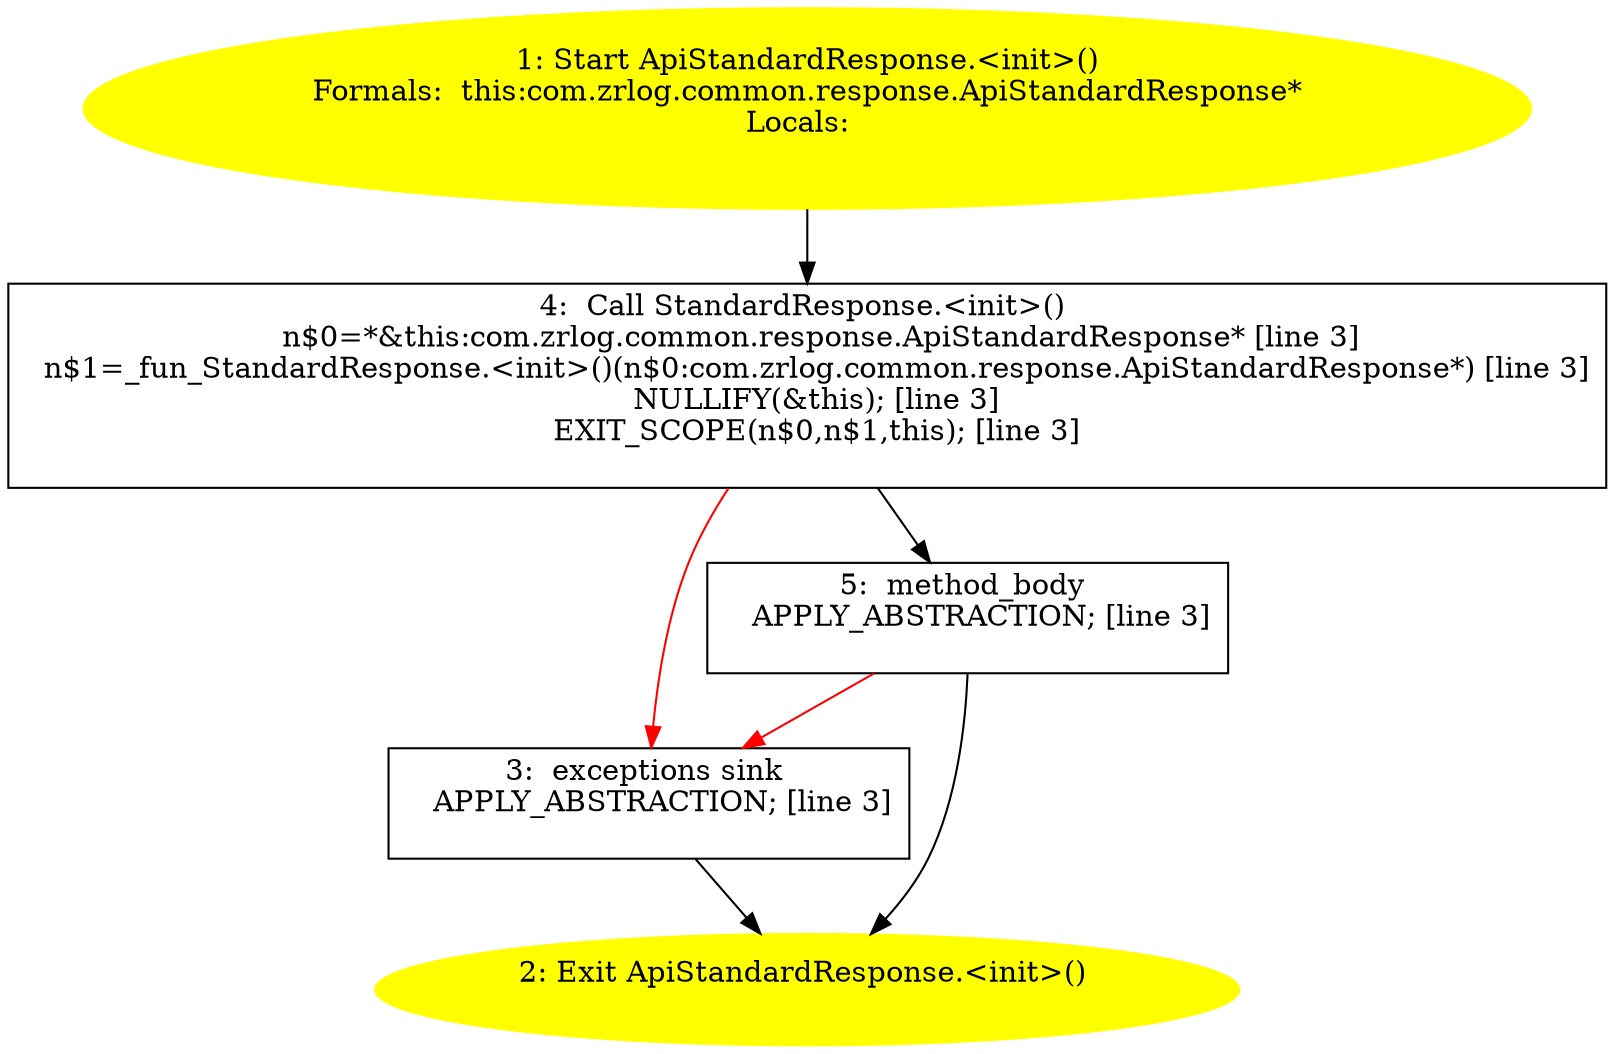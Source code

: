 /* @generated */
digraph cfg {
"com.zrlog.common.response.ApiStandardResponse.<init>().c4075222ec4ebd46d9e0cf083f47a7ee_1" [label="1: Start ApiStandardResponse.<init>()\nFormals:  this:com.zrlog.common.response.ApiStandardResponse*\nLocals:  \n  " color=yellow style=filled]
	

	 "com.zrlog.common.response.ApiStandardResponse.<init>().c4075222ec4ebd46d9e0cf083f47a7ee_1" -> "com.zrlog.common.response.ApiStandardResponse.<init>().c4075222ec4ebd46d9e0cf083f47a7ee_4" ;
"com.zrlog.common.response.ApiStandardResponse.<init>().c4075222ec4ebd46d9e0cf083f47a7ee_2" [label="2: Exit ApiStandardResponse.<init>() \n  " color=yellow style=filled]
	

"com.zrlog.common.response.ApiStandardResponse.<init>().c4075222ec4ebd46d9e0cf083f47a7ee_3" [label="3:  exceptions sink \n   APPLY_ABSTRACTION; [line 3]\n " shape="box"]
	

	 "com.zrlog.common.response.ApiStandardResponse.<init>().c4075222ec4ebd46d9e0cf083f47a7ee_3" -> "com.zrlog.common.response.ApiStandardResponse.<init>().c4075222ec4ebd46d9e0cf083f47a7ee_2" ;
"com.zrlog.common.response.ApiStandardResponse.<init>().c4075222ec4ebd46d9e0cf083f47a7ee_4" [label="4:  Call StandardResponse.<init>() \n   n$0=*&this:com.zrlog.common.response.ApiStandardResponse* [line 3]\n  n$1=_fun_StandardResponse.<init>()(n$0:com.zrlog.common.response.ApiStandardResponse*) [line 3]\n  NULLIFY(&this); [line 3]\n  EXIT_SCOPE(n$0,n$1,this); [line 3]\n " shape="box"]
	

	 "com.zrlog.common.response.ApiStandardResponse.<init>().c4075222ec4ebd46d9e0cf083f47a7ee_4" -> "com.zrlog.common.response.ApiStandardResponse.<init>().c4075222ec4ebd46d9e0cf083f47a7ee_5" ;
	 "com.zrlog.common.response.ApiStandardResponse.<init>().c4075222ec4ebd46d9e0cf083f47a7ee_4" -> "com.zrlog.common.response.ApiStandardResponse.<init>().c4075222ec4ebd46d9e0cf083f47a7ee_3" [color="red" ];
"com.zrlog.common.response.ApiStandardResponse.<init>().c4075222ec4ebd46d9e0cf083f47a7ee_5" [label="5:  method_body \n   APPLY_ABSTRACTION; [line 3]\n " shape="box"]
	

	 "com.zrlog.common.response.ApiStandardResponse.<init>().c4075222ec4ebd46d9e0cf083f47a7ee_5" -> "com.zrlog.common.response.ApiStandardResponse.<init>().c4075222ec4ebd46d9e0cf083f47a7ee_2" ;
	 "com.zrlog.common.response.ApiStandardResponse.<init>().c4075222ec4ebd46d9e0cf083f47a7ee_5" -> "com.zrlog.common.response.ApiStandardResponse.<init>().c4075222ec4ebd46d9e0cf083f47a7ee_3" [color="red" ];
}

